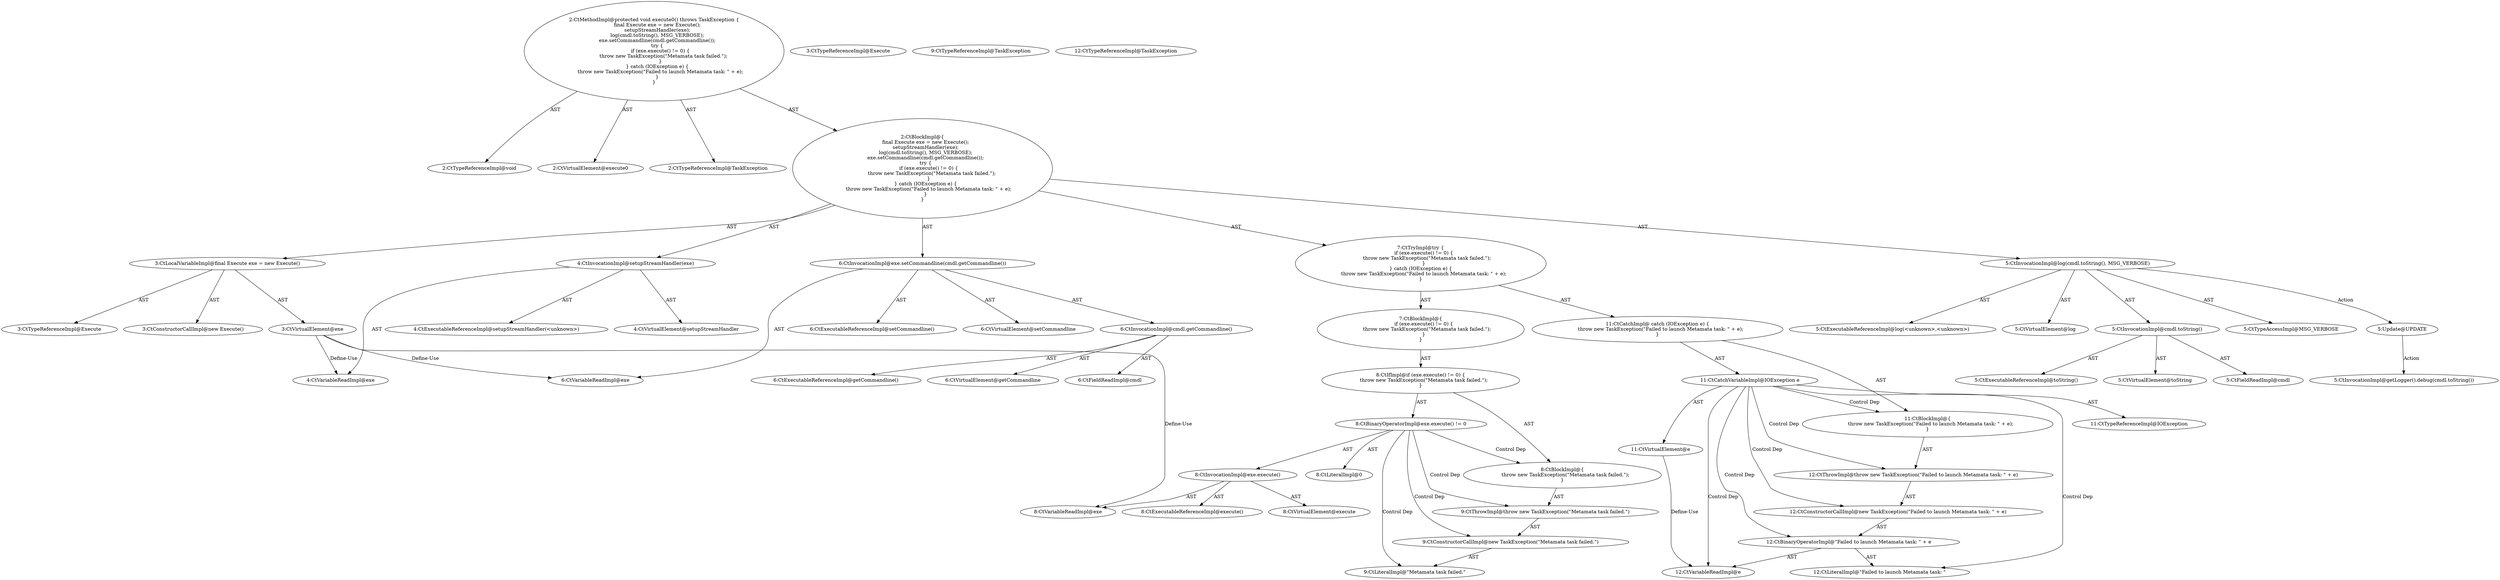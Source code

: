 digraph "execute0#?" {
0 [label="2:CtTypeReferenceImpl@void" shape=ellipse]
1 [label="2:CtVirtualElement@execute0" shape=ellipse]
2 [label="2:CtTypeReferenceImpl@TaskException" shape=ellipse]
3 [label="3:CtTypeReferenceImpl@Execute" shape=ellipse]
4 [label="3:CtTypeReferenceImpl@Execute" shape=ellipse]
5 [label="3:CtConstructorCallImpl@new Execute()" shape=ellipse]
6 [label="3:CtVirtualElement@exe" shape=ellipse]
7 [label="3:CtLocalVariableImpl@final Execute exe = new Execute()" shape=ellipse]
8 [label="4:CtExecutableReferenceImpl@setupStreamHandler(<unknown>)" shape=ellipse]
9 [label="4:CtVirtualElement@setupStreamHandler" shape=ellipse]
10 [label="4:CtVariableReadImpl@exe" shape=ellipse]
11 [label="4:CtInvocationImpl@setupStreamHandler(exe)" shape=ellipse]
12 [label="5:CtExecutableReferenceImpl@log(<unknown>,<unknown>)" shape=ellipse]
13 [label="5:CtVirtualElement@log" shape=ellipse]
14 [label="5:CtExecutableReferenceImpl@toString()" shape=ellipse]
15 [label="5:CtVirtualElement@toString" shape=ellipse]
16 [label="5:CtFieldReadImpl@cmdl" shape=ellipse]
17 [label="5:CtInvocationImpl@cmdl.toString()" shape=ellipse]
18 [label="5:CtTypeAccessImpl@MSG_VERBOSE" shape=ellipse]
19 [label="5:CtInvocationImpl@log(cmdl.toString(), MSG_VERBOSE)" shape=ellipse]
20 [label="6:CtExecutableReferenceImpl@setCommandline()" shape=ellipse]
21 [label="6:CtVirtualElement@setCommandline" shape=ellipse]
22 [label="6:CtVariableReadImpl@exe" shape=ellipse]
23 [label="6:CtExecutableReferenceImpl@getCommandline()" shape=ellipse]
24 [label="6:CtVirtualElement@getCommandline" shape=ellipse]
25 [label="6:CtFieldReadImpl@cmdl" shape=ellipse]
26 [label="6:CtInvocationImpl@cmdl.getCommandline()" shape=ellipse]
27 [label="6:CtInvocationImpl@exe.setCommandline(cmdl.getCommandline())" shape=ellipse]
28 [label="8:CtExecutableReferenceImpl@execute()" shape=ellipse]
29 [label="8:CtVirtualElement@execute" shape=ellipse]
30 [label="8:CtVariableReadImpl@exe" shape=ellipse]
31 [label="8:CtInvocationImpl@exe.execute()" shape=ellipse]
32 [label="8:CtLiteralImpl@0" shape=ellipse]
33 [label="8:CtBinaryOperatorImpl@exe.execute() != 0" shape=ellipse]
34 [label="9:CtTypeReferenceImpl@TaskException" shape=ellipse]
35 [label="9:CtLiteralImpl@\"Metamata task failed.\"" shape=ellipse]
36 [label="9:CtConstructorCallImpl@new TaskException(\"Metamata task failed.\")" shape=ellipse]
37 [label="9:CtThrowImpl@throw new TaskException(\"Metamata task failed.\")" shape=ellipse]
38 [label="8:CtBlockImpl@\{
    throw new TaskException(\"Metamata task failed.\");
\}" shape=ellipse]
39 [label="8:CtIfImpl@if (exe.execute() != 0) \{
    throw new TaskException(\"Metamata task failed.\");
\}" shape=ellipse]
40 [label="7:CtBlockImpl@\{
    if (exe.execute() != 0) \{
        throw new TaskException(\"Metamata task failed.\");
    \}
\}" shape=ellipse]
41 [label="11:CtVirtualElement@e" shape=ellipse]
42 [label="11:CtTypeReferenceImpl@IOException" shape=ellipse]
43 [label="11:CtCatchVariableImpl@IOException e" shape=ellipse]
44 [label="12:CtTypeReferenceImpl@TaskException" shape=ellipse]
45 [label="12:CtLiteralImpl@\"Failed to launch Metamata task: \"" shape=ellipse]
46 [label="12:CtVariableReadImpl@e" shape=ellipse]
47 [label="12:CtBinaryOperatorImpl@\"Failed to launch Metamata task: \" + e" shape=ellipse]
48 [label="12:CtConstructorCallImpl@new TaskException(\"Failed to launch Metamata task: \" + e)" shape=ellipse]
49 [label="12:CtThrowImpl@throw new TaskException(\"Failed to launch Metamata task: \" + e)" shape=ellipse]
50 [label="11:CtBlockImpl@\{
    throw new TaskException(\"Failed to launch Metamata task: \" + e);
\}" shape=ellipse]
51 [label="11:CtCatchImpl@ catch (IOException e) \{
    throw new TaskException(\"Failed to launch Metamata task: \" + e);
\}" shape=ellipse]
52 [label="7:CtTryImpl@try \{
    if (exe.execute() != 0) \{
        throw new TaskException(\"Metamata task failed.\");
    \}
\} catch (IOException e) \{
    throw new TaskException(\"Failed to launch Metamata task: \" + e);
\}" shape=ellipse]
53 [label="2:CtBlockImpl@\{
    final Execute exe = new Execute();
    setupStreamHandler(exe);
    log(cmdl.toString(), MSG_VERBOSE);
    exe.setCommandline(cmdl.getCommandline());
    try \{
        if (exe.execute() != 0) \{
            throw new TaskException(\"Metamata task failed.\");
        \}
    \} catch (IOException e) \{
        throw new TaskException(\"Failed to launch Metamata task: \" + e);
    \}
\}" shape=ellipse]
54 [label="2:CtMethodImpl@protected void execute0() throws TaskException \{
    final Execute exe = new Execute();
    setupStreamHandler(exe);
    log(cmdl.toString(), MSG_VERBOSE);
    exe.setCommandline(cmdl.getCommandline());
    try \{
        if (exe.execute() != 0) \{
            throw new TaskException(\"Metamata task failed.\");
        \}
    \} catch (IOException e) \{
        throw new TaskException(\"Failed to launch Metamata task: \" + e);
    \}
\}" shape=ellipse]
55 [label="5:Update@UPDATE" shape=ellipse]
56 [label="5:CtInvocationImpl@getLogger().debug(cmdl.toString())" shape=ellipse]
6 -> 10 [label="Define-Use"];
6 -> 22 [label="Define-Use"];
6 -> 30 [label="Define-Use"];
7 -> 6 [label="AST"];
7 -> 3 [label="AST"];
7 -> 5 [label="AST"];
11 -> 9 [label="AST"];
11 -> 8 [label="AST"];
11 -> 10 [label="AST"];
17 -> 15 [label="AST"];
17 -> 16 [label="AST"];
17 -> 14 [label="AST"];
19 -> 13 [label="AST"];
19 -> 12 [label="AST"];
19 -> 17 [label="AST"];
19 -> 18 [label="AST"];
19 -> 55 [label="Action"];
26 -> 24 [label="AST"];
26 -> 25 [label="AST"];
26 -> 23 [label="AST"];
27 -> 21 [label="AST"];
27 -> 22 [label="AST"];
27 -> 20 [label="AST"];
27 -> 26 [label="AST"];
31 -> 29 [label="AST"];
31 -> 30 [label="AST"];
31 -> 28 [label="AST"];
33 -> 31 [label="AST"];
33 -> 32 [label="AST"];
33 -> 38 [label="Control Dep"];
33 -> 37 [label="Control Dep"];
33 -> 36 [label="Control Dep"];
33 -> 35 [label="Control Dep"];
36 -> 35 [label="AST"];
37 -> 36 [label="AST"];
38 -> 37 [label="AST"];
39 -> 33 [label="AST"];
39 -> 38 [label="AST"];
40 -> 39 [label="AST"];
41 -> 46 [label="Define-Use"];
43 -> 41 [label="AST"];
43 -> 42 [label="AST"];
43 -> 50 [label="Control Dep"];
43 -> 49 [label="Control Dep"];
43 -> 48 [label="Control Dep"];
43 -> 47 [label="Control Dep"];
43 -> 45 [label="Control Dep"];
43 -> 46 [label="Control Dep"];
47 -> 45 [label="AST"];
47 -> 46 [label="AST"];
48 -> 47 [label="AST"];
49 -> 48 [label="AST"];
50 -> 49 [label="AST"];
51 -> 43 [label="AST"];
51 -> 50 [label="AST"];
52 -> 40 [label="AST"];
52 -> 51 [label="AST"];
53 -> 7 [label="AST"];
53 -> 11 [label="AST"];
53 -> 19 [label="AST"];
53 -> 27 [label="AST"];
53 -> 52 [label="AST"];
54 -> 1 [label="AST"];
54 -> 0 [label="AST"];
54 -> 2 [label="AST"];
54 -> 53 [label="AST"];
55 -> 56 [label="Action"];
}